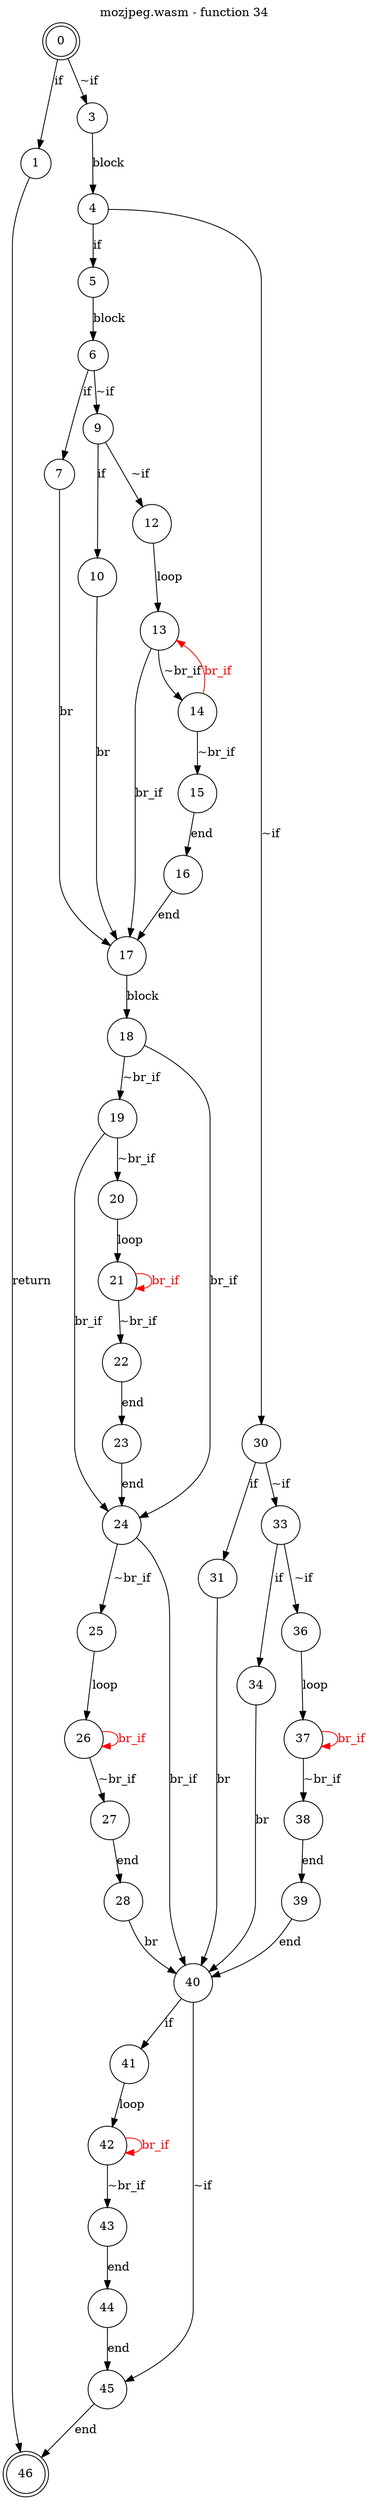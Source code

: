 digraph finite_state_machine {
    label = "mozjpeg.wasm - function 34"
    labelloc =  t
    labelfontsize = 16
    labelfontcolor = black
    labelfontname = "Helvetica"
    node [shape = doublecircle]; 0 46;
    node [shape = circle];
    0 -> 1[label="if"];
    0 -> 3[label="~if"];
    1 -> 46[label="return"];
    3 -> 4[label="block"];
    4 -> 5[label="if"];
    4 -> 30[label="~if"];
    5 -> 6[label="block"];
    6 -> 7[label="if"];
    6 -> 9[label="~if"];
    7 -> 17[label="br"];
    9 -> 10[label="if"];
    9 -> 12[label="~if"];
    10 -> 17[label="br"];
    12 -> 13[label="loop"];
    13 -> 14[label="~br_if"];
    13 -> 17[label="br_if"];
    14 -> 15[label="~br_if"];
    14 -> 13[color="red" fontcolor="red" label="br_if"];
    15 -> 16[label="end"];
    16 -> 17[label="end"];
    17 -> 18[label="block"];
    18 -> 19[label="~br_if"];
    18 -> 24[label="br_if"];
    19 -> 20[label="~br_if"];
    19 -> 24[label="br_if"];
    20 -> 21[label="loop"];
    21 -> 22[label="~br_if"];
    21 -> 21[color="red" fontcolor="red" label="br_if"];
    22 -> 23[label="end"];
    23 -> 24[label="end"];
    24 -> 25[label="~br_if"];
    24 -> 40[label="br_if"];
    25 -> 26[label="loop"];
    26 -> 27[label="~br_if"];
    26 -> 26[color="red" fontcolor="red" label="br_if"];
    27 -> 28[label="end"];
    28 -> 40[label="br"];
    30 -> 31[label="if"];
    30 -> 33[label="~if"];
    31 -> 40[label="br"];
    33 -> 34[label="if"];
    33 -> 36[label="~if"];
    34 -> 40[label="br"];
    36 -> 37[label="loop"];
    37 -> 38[label="~br_if"];
    37 -> 37[color="red" fontcolor="red" label="br_if"];
    38 -> 39[label="end"];
    39 -> 40[label="end"];
    40 -> 41[label="if"];
    40 -> 45[label="~if"];
    41 -> 42[label="loop"];
    42 -> 43[label="~br_if"];
    42 -> 42[color="red" fontcolor="red" label="br_if"];
    43 -> 44[label="end"];
    44 -> 45[label="end"];
    45 -> 46[label="end"];
}
